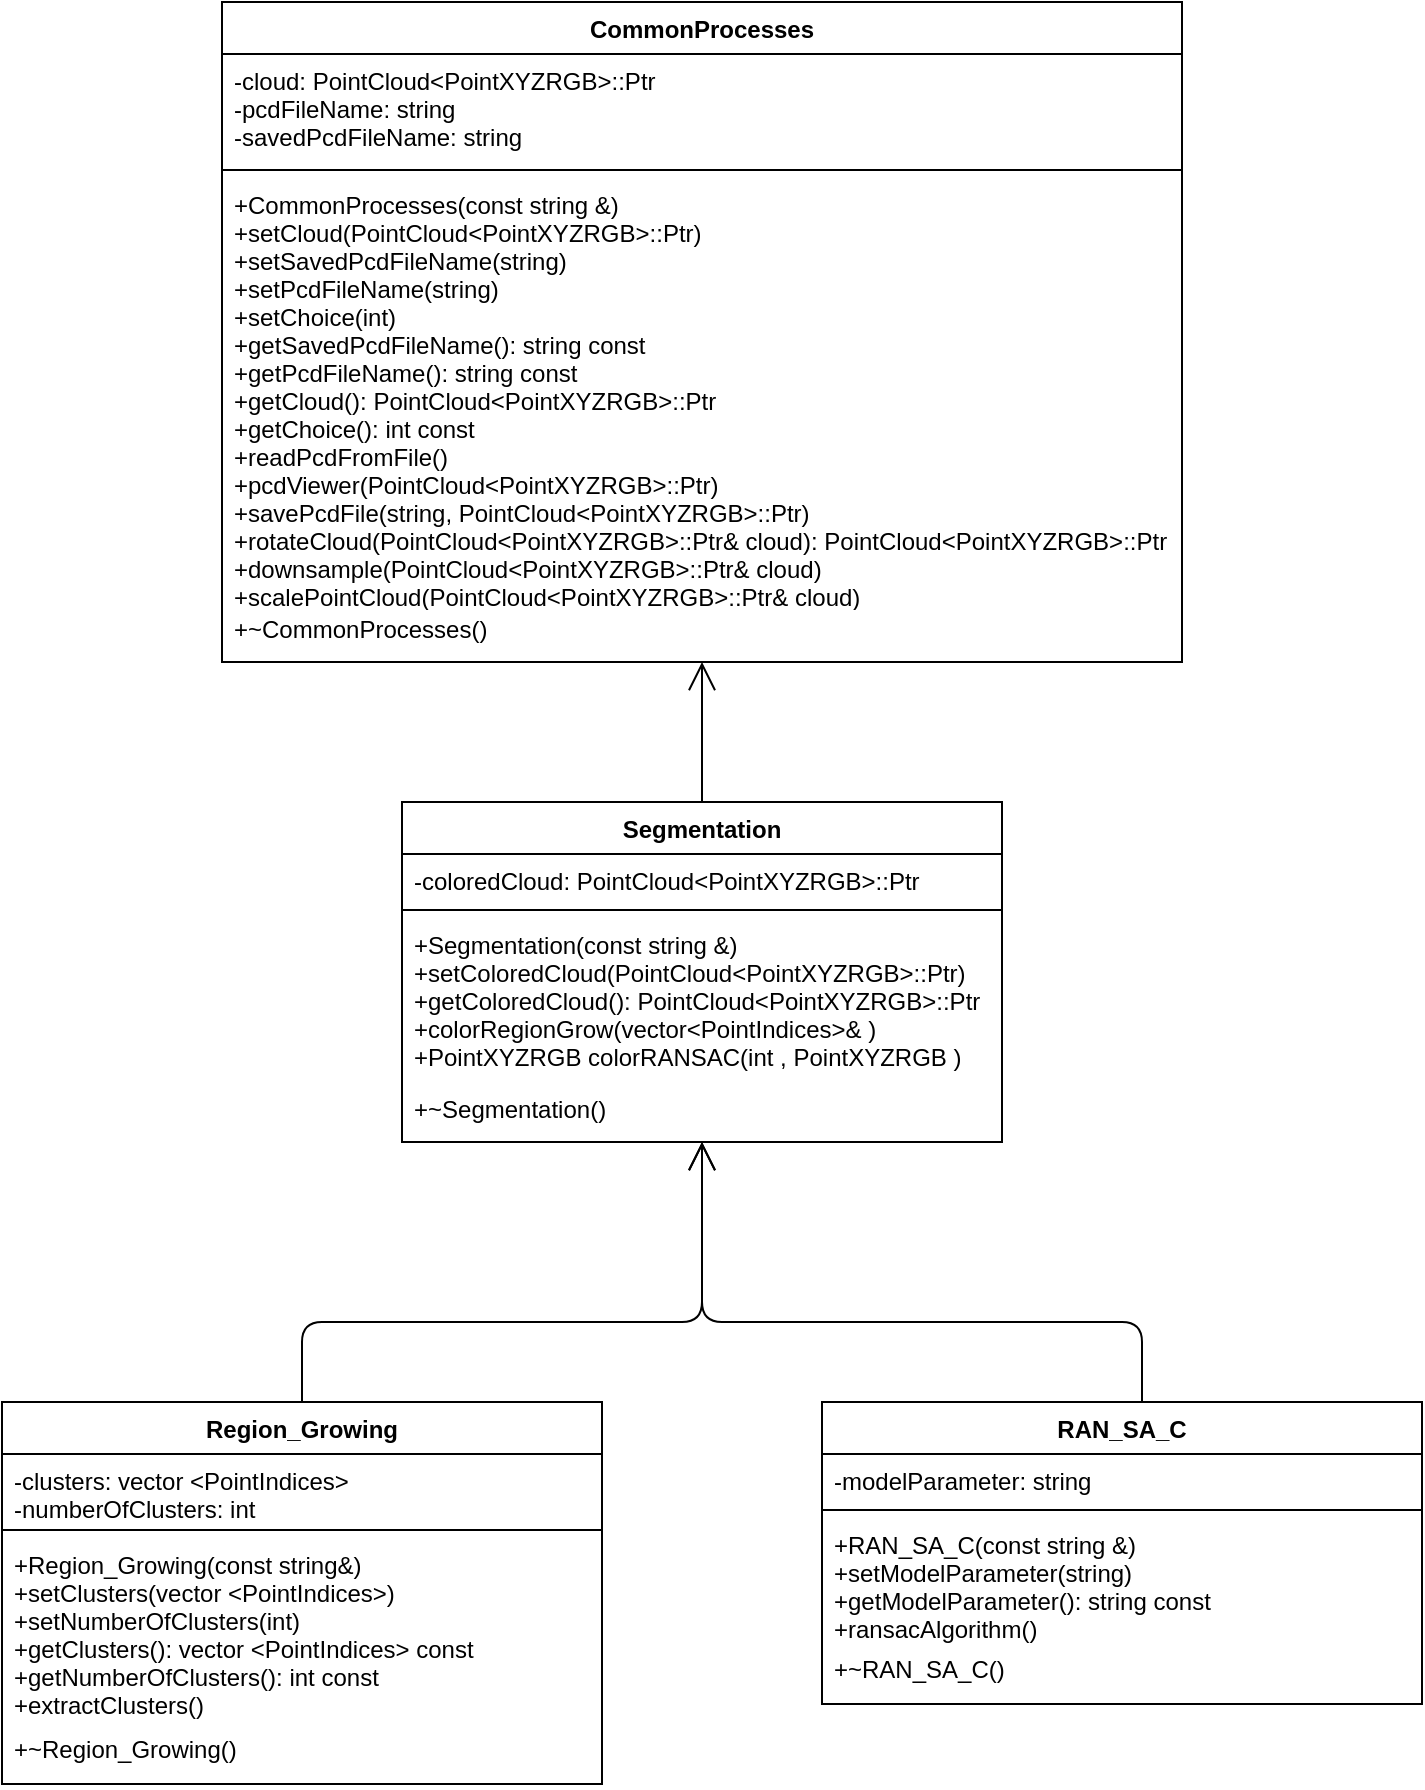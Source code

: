 <mxfile version="13.9.9" type="device"><diagram id="C5RBs43oDa-KdzZeNtuy" name="Page-1"><mxGraphModel dx="721" dy="633" grid="1" gridSize="10" guides="1" tooltips="1" connect="1" arrows="1" fold="1" page="1" pageScale="1" pageWidth="827" pageHeight="1169" math="0" shadow="0"><root><mxCell id="WIyWlLk6GJQsqaUBKTNV-0"/><mxCell id="WIyWlLk6GJQsqaUBKTNV-1" parent="WIyWlLk6GJQsqaUBKTNV-0"/><mxCell id="VXdxmrcFzgEeJXBfcQpk-0" value="CommonProcesses" style="swimlane;fontStyle=1;align=center;verticalAlign=top;childLayout=stackLayout;horizontal=1;startSize=26;horizontalStack=0;resizeParent=1;resizeLast=0;collapsible=1;marginBottom=0;rounded=0;shadow=0;strokeWidth=1;" vertex="1" parent="WIyWlLk6GJQsqaUBKTNV-1"><mxGeometry x="150" y="20" width="480" height="330" as="geometry"><mxRectangle x="130" y="380" width="160" height="26" as="alternateBounds"/></mxGeometry></mxCell><mxCell id="VXdxmrcFzgEeJXBfcQpk-1" value="-cloud: PointCloud&lt;PointXYZRGB&gt;::Ptr&#10;-pcdFileName: string&#10;-savedPcdFileName: string" style="text;align=left;verticalAlign=top;spacingLeft=4;spacingRight=4;overflow=hidden;rotatable=0;points=[[0,0.5],[1,0.5]];portConstraint=eastwest;" vertex="1" parent="VXdxmrcFzgEeJXBfcQpk-0"><mxGeometry y="26" width="480" height="54" as="geometry"/></mxCell><mxCell id="VXdxmrcFzgEeJXBfcQpk-2" value="" style="line;html=1;strokeWidth=1;align=left;verticalAlign=middle;spacingTop=-1;spacingLeft=3;spacingRight=3;rotatable=0;labelPosition=right;points=[];portConstraint=eastwest;" vertex="1" parent="VXdxmrcFzgEeJXBfcQpk-0"><mxGeometry y="80" width="480" height="8" as="geometry"/></mxCell><mxCell id="VXdxmrcFzgEeJXBfcQpk-3" value="+CommonProcesses(const string &amp;)&#10;+setCloud(PointCloud&lt;PointXYZRGB&gt;::Ptr)&#10;+setSavedPcdFileName(string)&#10;+setPcdFileName(string)&#10;+setChoice(int)&#10;+getSavedPcdFileName(): string const&#10;+getPcdFileName(): string const&#10;+getCloud(): PointCloud&lt;PointXYZRGB&gt;::Ptr &#10;+getChoice(): int const&#10;+readPcdFromFile()&#10;+pcdViewer(PointCloud&lt;PointXYZRGB&gt;::Ptr)&#10;+savePcdFile(string, PointCloud&lt;PointXYZRGB&gt;::Ptr)&#10;+rotateCloud(PointCloud&lt;PointXYZRGB&gt;::Ptr&amp; cloud): PointCloud&lt;PointXYZRGB&gt;::Ptr&#10;+downsample(PointCloud&lt;PointXYZRGB&gt;::Ptr&amp; cloud)&#10;+scalePointCloud(PointCloud&lt;PointXYZRGB&gt;::Ptr&amp; cloud)" style="text;align=left;verticalAlign=top;spacingLeft=4;spacingRight=4;overflow=hidden;rotatable=0;points=[[0,0.5],[1,0.5]];portConstraint=eastwest;fontStyle=0;" vertex="1" parent="VXdxmrcFzgEeJXBfcQpk-0"><mxGeometry y="88" width="480" height="212" as="geometry"/></mxCell><mxCell id="VXdxmrcFzgEeJXBfcQpk-5" value="+~CommonProcesses()" style="text;align=left;verticalAlign=top;spacingLeft=4;spacingRight=4;overflow=hidden;rotatable=0;points=[[0,0.5],[1,0.5]];portConstraint=eastwest;fontStyle=0;" vertex="1" parent="VXdxmrcFzgEeJXBfcQpk-0"><mxGeometry y="300" width="480" height="30" as="geometry"/></mxCell><mxCell id="VXdxmrcFzgEeJXBfcQpk-6" value="Region_Growing" style="swimlane;fontStyle=1;align=center;verticalAlign=top;childLayout=stackLayout;horizontal=1;startSize=26;horizontalStack=0;resizeParent=1;resizeLast=0;collapsible=1;marginBottom=0;rounded=0;shadow=0;strokeWidth=1;" vertex="1" parent="WIyWlLk6GJQsqaUBKTNV-1"><mxGeometry x="40" y="720" width="300" height="191" as="geometry"><mxRectangle x="130" y="380" width="160" height="26" as="alternateBounds"/></mxGeometry></mxCell><mxCell id="VXdxmrcFzgEeJXBfcQpk-7" value="-clusters: vector &lt;PointIndices&gt;&#10;-numberOfClusters: int&#10;" style="text;align=left;verticalAlign=top;spacingLeft=4;spacingRight=4;overflow=hidden;rotatable=0;points=[[0,0.5],[1,0.5]];portConstraint=eastwest;" vertex="1" parent="VXdxmrcFzgEeJXBfcQpk-6"><mxGeometry y="26" width="300" height="34" as="geometry"/></mxCell><mxCell id="VXdxmrcFzgEeJXBfcQpk-8" value="" style="line;html=1;strokeWidth=1;align=left;verticalAlign=middle;spacingTop=-1;spacingLeft=3;spacingRight=3;rotatable=0;labelPosition=right;points=[];portConstraint=eastwest;" vertex="1" parent="VXdxmrcFzgEeJXBfcQpk-6"><mxGeometry y="60" width="300" height="8" as="geometry"/></mxCell><mxCell id="VXdxmrcFzgEeJXBfcQpk-9" value="+Region_Growing(const string&amp;)&#10;+setClusters(vector &lt;PointIndices&gt;)&#10;+setNumberOfClusters(int)&#10;+getClusters(): vector &lt;PointIndices&gt; const&#10;+getNumberOfClusters(): int const&#10;+extractClusters() &#10;" style="text;align=left;verticalAlign=top;spacingLeft=4;spacingRight=4;overflow=hidden;rotatable=0;points=[[0,0.5],[1,0.5]];portConstraint=eastwest;fontStyle=0;" vertex="1" parent="VXdxmrcFzgEeJXBfcQpk-6"><mxGeometry y="68" width="300" height="92" as="geometry"/></mxCell><mxCell id="VXdxmrcFzgEeJXBfcQpk-11" value="+~Region_Growing()" style="text;align=left;verticalAlign=top;spacingLeft=4;spacingRight=4;overflow=hidden;rotatable=0;points=[[0,0.5],[1,0.5]];portConstraint=eastwest;fontStyle=0;" vertex="1" parent="VXdxmrcFzgEeJXBfcQpk-6"><mxGeometry y="160" width="300" height="30" as="geometry"/></mxCell><mxCell id="VXdxmrcFzgEeJXBfcQpk-12" value="Segmentation" style="swimlane;fontStyle=1;align=center;verticalAlign=top;childLayout=stackLayout;horizontal=1;startSize=26;horizontalStack=0;resizeParent=1;resizeLast=0;collapsible=1;marginBottom=0;rounded=0;shadow=0;strokeWidth=1;" vertex="1" parent="WIyWlLk6GJQsqaUBKTNV-1"><mxGeometry x="240" y="420" width="300" height="170" as="geometry"><mxRectangle x="240" y="420" width="160" height="26" as="alternateBounds"/></mxGeometry></mxCell><mxCell id="VXdxmrcFzgEeJXBfcQpk-13" value="-coloredCloud: PointCloud&lt;PointXYZRGB&gt;::Ptr&#10;" style="text;align=left;verticalAlign=top;spacingLeft=4;spacingRight=4;overflow=hidden;rotatable=0;points=[[0,0.5],[1,0.5]];portConstraint=eastwest;" vertex="1" parent="VXdxmrcFzgEeJXBfcQpk-12"><mxGeometry y="26" width="300" height="24" as="geometry"/></mxCell><mxCell id="VXdxmrcFzgEeJXBfcQpk-14" value="" style="line;html=1;strokeWidth=1;align=left;verticalAlign=middle;spacingTop=-1;spacingLeft=3;spacingRight=3;rotatable=0;labelPosition=right;points=[];portConstraint=eastwest;" vertex="1" parent="VXdxmrcFzgEeJXBfcQpk-12"><mxGeometry y="50" width="300" height="8" as="geometry"/></mxCell><mxCell id="VXdxmrcFzgEeJXBfcQpk-15" value="+Segmentation(const string &amp;)&#10;+setColoredCloud(PointCloud&lt;PointXYZRGB&gt;::Ptr)&#10;+getColoredCloud(): PointCloud&lt;PointXYZRGB&gt;::Ptr&#10;+colorRegionGrow(vector&lt;PointIndices&gt;&amp; )&#10;+PointXYZRGB colorRANSAC(int , PointXYZRGB )&#10;" style="text;align=left;verticalAlign=top;spacingLeft=4;spacingRight=4;overflow=hidden;rotatable=0;points=[[0,0.5],[1,0.5]];portConstraint=eastwest;fontStyle=0;" vertex="1" parent="VXdxmrcFzgEeJXBfcQpk-12"><mxGeometry y="58" width="300" height="82" as="geometry"/></mxCell><mxCell id="VXdxmrcFzgEeJXBfcQpk-17" value="+~Segmentation()" style="text;align=left;verticalAlign=top;spacingLeft=4;spacingRight=4;overflow=hidden;rotatable=0;points=[[0,0.5],[1,0.5]];portConstraint=eastwest;fontStyle=0;" vertex="1" parent="VXdxmrcFzgEeJXBfcQpk-12"><mxGeometry y="140" width="300" height="30" as="geometry"/></mxCell><mxCell id="VXdxmrcFzgEeJXBfcQpk-18" value="RAN_SA_C" style="swimlane;fontStyle=1;align=center;verticalAlign=top;childLayout=stackLayout;horizontal=1;startSize=26;horizontalStack=0;resizeParent=1;resizeLast=0;collapsible=1;marginBottom=0;rounded=0;shadow=0;strokeWidth=1;" vertex="1" parent="WIyWlLk6GJQsqaUBKTNV-1"><mxGeometry x="450" y="720" width="300" height="151" as="geometry"><mxRectangle x="130" y="380" width="160" height="26" as="alternateBounds"/></mxGeometry></mxCell><mxCell id="VXdxmrcFzgEeJXBfcQpk-19" value="-modelParameter: string" style="text;align=left;verticalAlign=top;spacingLeft=4;spacingRight=4;overflow=hidden;rotatable=0;points=[[0,0.5],[1,0.5]];portConstraint=eastwest;" vertex="1" parent="VXdxmrcFzgEeJXBfcQpk-18"><mxGeometry y="26" width="300" height="24" as="geometry"/></mxCell><mxCell id="VXdxmrcFzgEeJXBfcQpk-20" value="" style="line;html=1;strokeWidth=1;align=left;verticalAlign=middle;spacingTop=-1;spacingLeft=3;spacingRight=3;rotatable=0;labelPosition=right;points=[];portConstraint=eastwest;" vertex="1" parent="VXdxmrcFzgEeJXBfcQpk-18"><mxGeometry y="50" width="300" height="8" as="geometry"/></mxCell><mxCell id="VXdxmrcFzgEeJXBfcQpk-21" value="+RAN_SA_C(const string &amp;)&#10;+setModelParameter(string)&#10;+getModelParameter(): string const&#10;+ransacAlgorithm()&#10;" style="text;align=left;verticalAlign=top;spacingLeft=4;spacingRight=4;overflow=hidden;rotatable=0;points=[[0,0.5],[1,0.5]];portConstraint=eastwest;fontStyle=0;" vertex="1" parent="VXdxmrcFzgEeJXBfcQpk-18"><mxGeometry y="58" width="300" height="62" as="geometry"/></mxCell><mxCell id="VXdxmrcFzgEeJXBfcQpk-23" value="+~RAN_SA_C()" style="text;align=left;verticalAlign=top;spacingLeft=4;spacingRight=4;overflow=hidden;rotatable=0;points=[[0,0.5],[1,0.5]];portConstraint=eastwest;fontStyle=0;" vertex="1" parent="VXdxmrcFzgEeJXBfcQpk-18"><mxGeometry y="120" width="300" height="30" as="geometry"/></mxCell><mxCell id="VXdxmrcFzgEeJXBfcQpk-46" value="" style="endArrow=open;endFill=1;endSize=12;html=1;exitX=0.5;exitY=0;exitDx=0;exitDy=0;" edge="1" parent="WIyWlLk6GJQsqaUBKTNV-1" source="VXdxmrcFzgEeJXBfcQpk-12" target="VXdxmrcFzgEeJXBfcQpk-5"><mxGeometry width="160" relative="1" as="geometry"><mxPoint x="310" y="380" as="sourcePoint"/><mxPoint x="470" y="380" as="targetPoint"/></mxGeometry></mxCell><mxCell id="VXdxmrcFzgEeJXBfcQpk-47" value="" style="endArrow=open;endFill=1;endSize=12;html=1;exitX=0.5;exitY=0;exitDx=0;exitDy=0;" edge="1" parent="WIyWlLk6GJQsqaUBKTNV-1" source="VXdxmrcFzgEeJXBfcQpk-6" target="VXdxmrcFzgEeJXBfcQpk-17"><mxGeometry width="160" relative="1" as="geometry"><mxPoint x="200" y="710" as="sourcePoint"/><mxPoint x="200" y="640" as="targetPoint"/><Array as="points"><mxPoint x="190" y="680"/><mxPoint x="390" y="680"/></Array></mxGeometry></mxCell><mxCell id="VXdxmrcFzgEeJXBfcQpk-48" value="" style="endArrow=open;endFill=1;endSize=12;html=1;exitX=0.5;exitY=0;exitDx=0;exitDy=0;" edge="1" parent="WIyWlLk6GJQsqaUBKTNV-1" target="VXdxmrcFzgEeJXBfcQpk-17"><mxGeometry width="160" relative="1" as="geometry"><mxPoint x="610" y="720" as="sourcePoint"/><mxPoint x="390" y="630" as="targetPoint"/><Array as="points"><mxPoint x="610" y="680"/><mxPoint x="390" y="680"/></Array></mxGeometry></mxCell></root></mxGraphModel></diagram></mxfile>